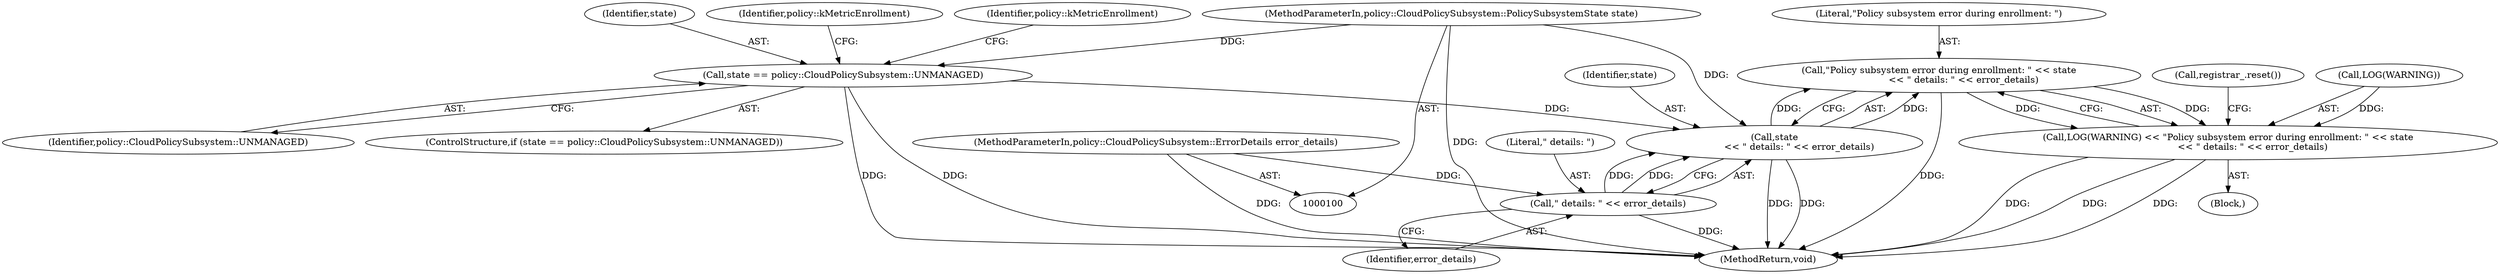 digraph "0_Chrome_244c78b3f737f2cacab2d212801b0524cbcc3a7b_0@API" {
"1000151" [label="(Call,\"Policy subsystem error during enrollment: \" << state\n                 << \" details: \" << error_details)"];
"1000153" [label="(Call,state\n                 << \" details: \" << error_details)"];
"1000134" [label="(Call,state == policy::CloudPolicySubsystem::UNMANAGED)"];
"1000101" [label="(MethodParameterIn,policy::CloudPolicySubsystem::PolicySubsystemState state)"];
"1000155" [label="(Call,\" details: \" << error_details)"];
"1000102" [label="(MethodParameterIn,policy::CloudPolicySubsystem::ErrorDetails error_details)"];
"1000148" [label="(Call,LOG(WARNING) << \"Policy subsystem error during enrollment: \" << state\n                 << \" details: \" << error_details)"];
"1000102" [label="(MethodParameterIn,policy::CloudPolicySubsystem::ErrorDetails error_details)"];
"1000149" [label="(Call,LOG(WARNING))"];
"1000160" [label="(MethodReturn,void)"];
"1000106" [label="(Block,)"];
"1000134" [label="(Call,state == policy::CloudPolicySubsystem::UNMANAGED)"];
"1000158" [label="(Call,registrar_.reset())"];
"1000156" [label="(Literal,\" details: \")"];
"1000151" [label="(Call,\"Policy subsystem error during enrollment: \" << state\n                 << \" details: \" << error_details)"];
"1000133" [label="(ControlStructure,if (state == policy::CloudPolicySubsystem::UNMANAGED))"];
"1000135" [label="(Identifier,state)"];
"1000101" [label="(MethodParameterIn,policy::CloudPolicySubsystem::PolicySubsystemState state)"];
"1000154" [label="(Identifier,state)"];
"1000145" [label="(Identifier,policy::kMetricEnrollment)"];
"1000148" [label="(Call,LOG(WARNING) << \"Policy subsystem error during enrollment: \" << state\n                 << \" details: \" << error_details)"];
"1000152" [label="(Literal,\"Policy subsystem error during enrollment: \")"];
"1000153" [label="(Call,state\n                 << \" details: \" << error_details)"];
"1000157" [label="(Identifier,error_details)"];
"1000139" [label="(Identifier,policy::kMetricEnrollment)"];
"1000136" [label="(Identifier,policy::CloudPolicySubsystem::UNMANAGED)"];
"1000155" [label="(Call,\" details: \" << error_details)"];
"1000151" -> "1000148"  [label="AST: "];
"1000151" -> "1000153"  [label="CFG: "];
"1000152" -> "1000151"  [label="AST: "];
"1000153" -> "1000151"  [label="AST: "];
"1000148" -> "1000151"  [label="CFG: "];
"1000151" -> "1000160"  [label="DDG: "];
"1000151" -> "1000148"  [label="DDG: "];
"1000151" -> "1000148"  [label="DDG: "];
"1000153" -> "1000151"  [label="DDG: "];
"1000153" -> "1000151"  [label="DDG: "];
"1000153" -> "1000155"  [label="CFG: "];
"1000154" -> "1000153"  [label="AST: "];
"1000155" -> "1000153"  [label="AST: "];
"1000153" -> "1000160"  [label="DDG: "];
"1000153" -> "1000160"  [label="DDG: "];
"1000134" -> "1000153"  [label="DDG: "];
"1000101" -> "1000153"  [label="DDG: "];
"1000155" -> "1000153"  [label="DDG: "];
"1000155" -> "1000153"  [label="DDG: "];
"1000134" -> "1000133"  [label="AST: "];
"1000134" -> "1000136"  [label="CFG: "];
"1000135" -> "1000134"  [label="AST: "];
"1000136" -> "1000134"  [label="AST: "];
"1000139" -> "1000134"  [label="CFG: "];
"1000145" -> "1000134"  [label="CFG: "];
"1000134" -> "1000160"  [label="DDG: "];
"1000134" -> "1000160"  [label="DDG: "];
"1000101" -> "1000134"  [label="DDG: "];
"1000101" -> "1000100"  [label="AST: "];
"1000101" -> "1000160"  [label="DDG: "];
"1000155" -> "1000157"  [label="CFG: "];
"1000156" -> "1000155"  [label="AST: "];
"1000157" -> "1000155"  [label="AST: "];
"1000155" -> "1000160"  [label="DDG: "];
"1000102" -> "1000155"  [label="DDG: "];
"1000102" -> "1000100"  [label="AST: "];
"1000102" -> "1000160"  [label="DDG: "];
"1000148" -> "1000106"  [label="AST: "];
"1000149" -> "1000148"  [label="AST: "];
"1000158" -> "1000148"  [label="CFG: "];
"1000148" -> "1000160"  [label="DDG: "];
"1000148" -> "1000160"  [label="DDG: "];
"1000148" -> "1000160"  [label="DDG: "];
"1000149" -> "1000148"  [label="DDG: "];
}
